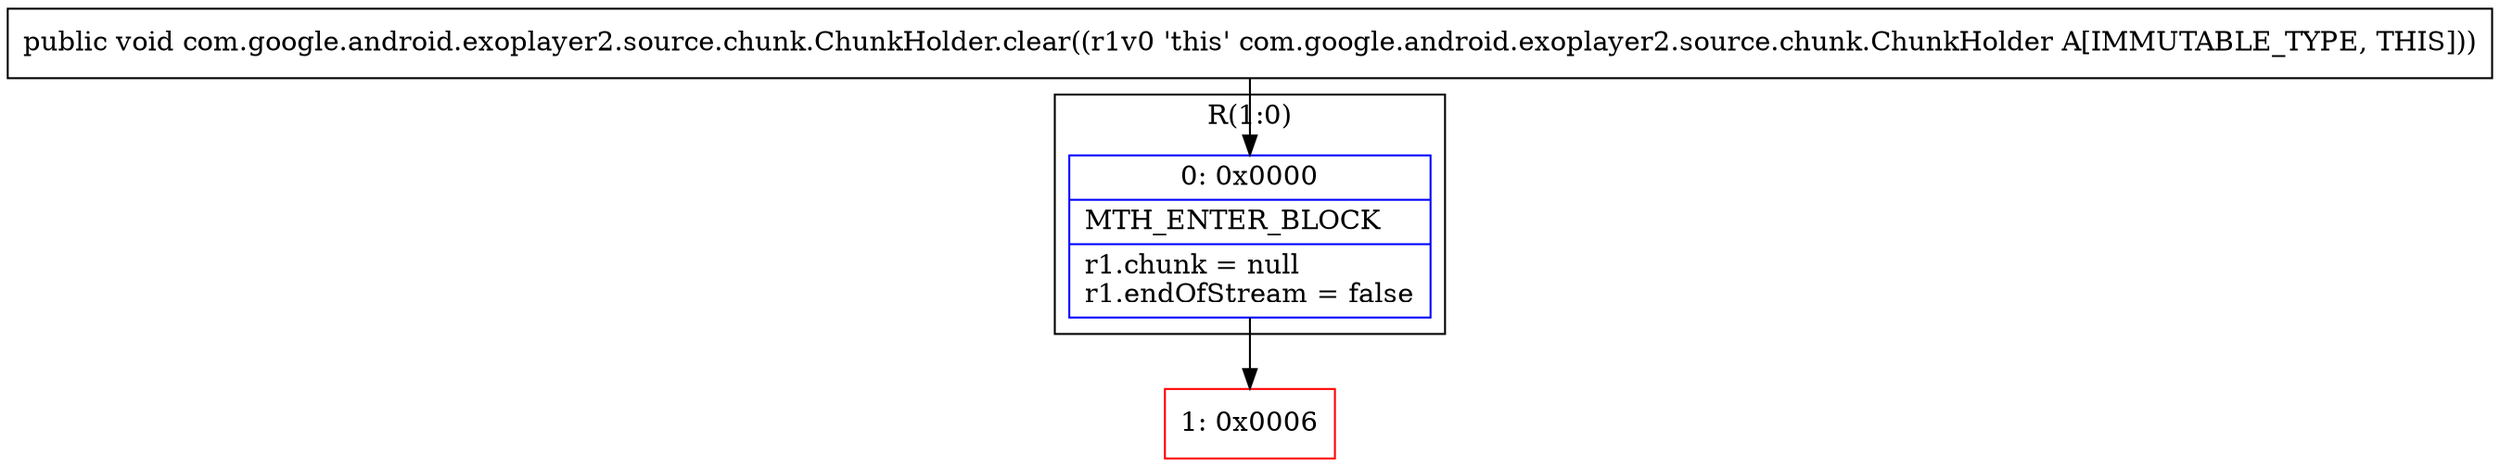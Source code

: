digraph "CFG forcom.google.android.exoplayer2.source.chunk.ChunkHolder.clear()V" {
subgraph cluster_Region_150908068 {
label = "R(1:0)";
node [shape=record,color=blue];
Node_0 [shape=record,label="{0\:\ 0x0000|MTH_ENTER_BLOCK\l|r1.chunk = null\lr1.endOfStream = false\l}"];
}
Node_1 [shape=record,color=red,label="{1\:\ 0x0006}"];
MethodNode[shape=record,label="{public void com.google.android.exoplayer2.source.chunk.ChunkHolder.clear((r1v0 'this' com.google.android.exoplayer2.source.chunk.ChunkHolder A[IMMUTABLE_TYPE, THIS])) }"];
MethodNode -> Node_0;
Node_0 -> Node_1;
}

